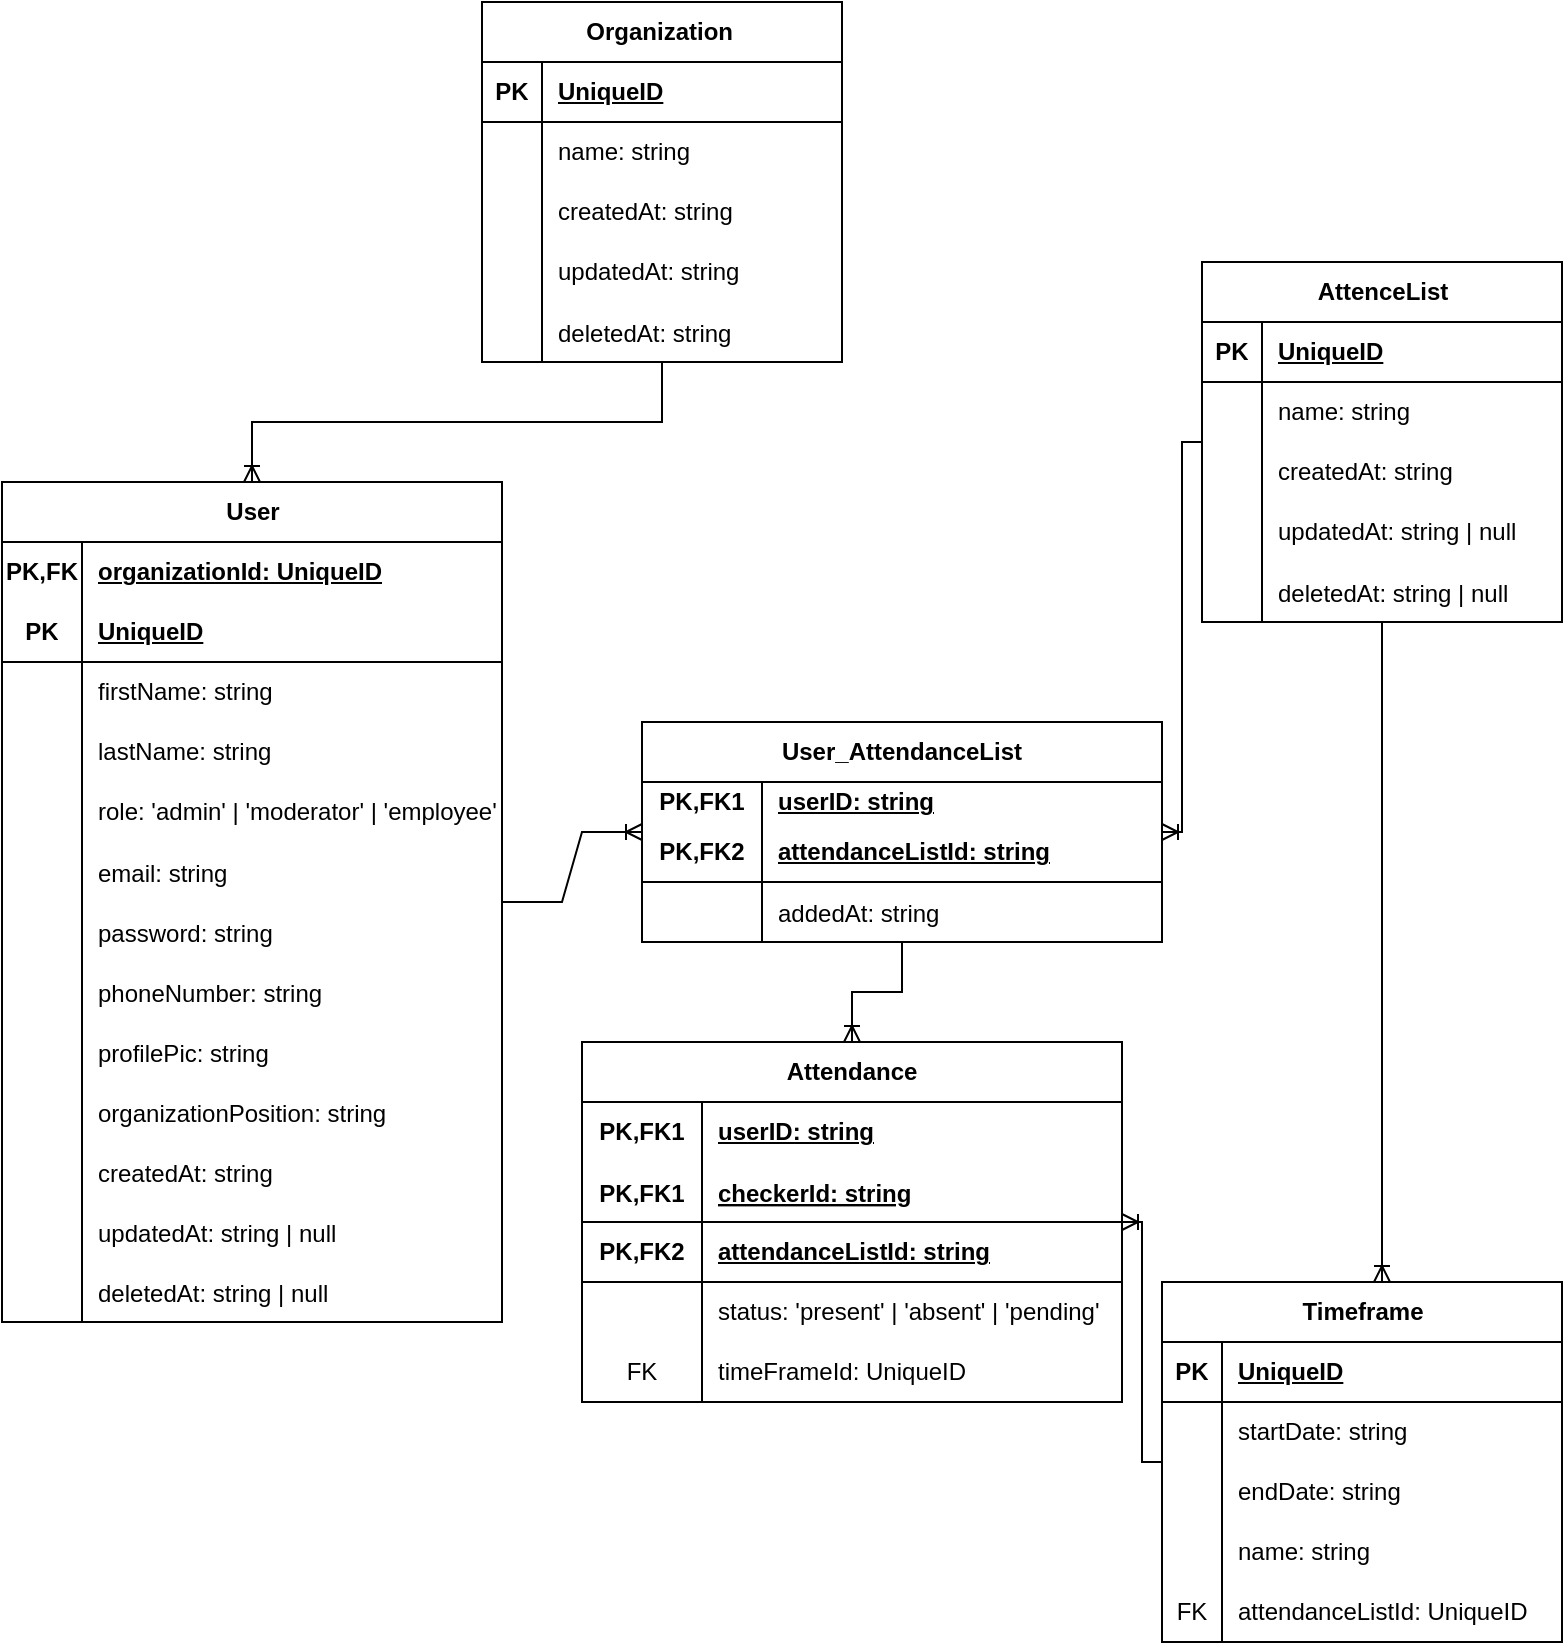 <mxfile>
    <diagram name="Page-1" id="WmIPlYzoXd5q5LW5QTh3">
        <mxGraphModel dx="1037" dy="730" grid="1" gridSize="10" guides="1" tooltips="1" connect="1" arrows="1" fold="1" page="1" pageScale="1" pageWidth="827" pageHeight="1169" math="0" shadow="0">
            <root>
                <mxCell id="0"/>
                <mxCell id="1" parent="0"/>
                <mxCell id="sSzR8-YGFRCd1WIChSrE-1" value="Organization&amp;nbsp;" style="shape=table;startSize=30;container=1;collapsible=1;childLayout=tableLayout;fixedRows=1;rowLines=0;fontStyle=1;align=center;resizeLast=1;html=1;" parent="1" vertex="1">
                    <mxGeometry x="280" y="40" width="180" height="180" as="geometry">
                        <mxRectangle x="280" y="40" width="110" height="30" as="alternateBounds"/>
                    </mxGeometry>
                </mxCell>
                <mxCell id="sSzR8-YGFRCd1WIChSrE-2" value="" style="shape=tableRow;horizontal=0;startSize=0;swimlaneHead=0;swimlaneBody=0;fillColor=none;collapsible=0;dropTarget=0;points=[[0,0.5],[1,0.5]];portConstraint=eastwest;top=0;left=0;right=0;bottom=1;" parent="sSzR8-YGFRCd1WIChSrE-1" vertex="1">
                    <mxGeometry y="30" width="180" height="30" as="geometry"/>
                </mxCell>
                <mxCell id="sSzR8-YGFRCd1WIChSrE-3" value="PK" style="shape=partialRectangle;connectable=0;fillColor=none;top=0;left=0;bottom=0;right=0;fontStyle=1;overflow=hidden;whiteSpace=wrap;html=1;" parent="sSzR8-YGFRCd1WIChSrE-2" vertex="1">
                    <mxGeometry width="30" height="30" as="geometry">
                        <mxRectangle width="30" height="30" as="alternateBounds"/>
                    </mxGeometry>
                </mxCell>
                <mxCell id="sSzR8-YGFRCd1WIChSrE-4" value="UniqueID" style="shape=partialRectangle;connectable=0;fillColor=none;top=0;left=0;bottom=0;right=0;align=left;spacingLeft=6;fontStyle=5;overflow=hidden;whiteSpace=wrap;html=1;" parent="sSzR8-YGFRCd1WIChSrE-2" vertex="1">
                    <mxGeometry x="30" width="150" height="30" as="geometry">
                        <mxRectangle width="150" height="30" as="alternateBounds"/>
                    </mxGeometry>
                </mxCell>
                <mxCell id="sSzR8-YGFRCd1WIChSrE-5" value="" style="shape=tableRow;horizontal=0;startSize=0;swimlaneHead=0;swimlaneBody=0;fillColor=none;collapsible=0;dropTarget=0;points=[[0,0.5],[1,0.5]];portConstraint=eastwest;top=0;left=0;right=0;bottom=0;" parent="sSzR8-YGFRCd1WIChSrE-1" vertex="1">
                    <mxGeometry y="60" width="180" height="30" as="geometry"/>
                </mxCell>
                <mxCell id="sSzR8-YGFRCd1WIChSrE-6" value="" style="shape=partialRectangle;connectable=0;fillColor=none;top=0;left=0;bottom=0;right=0;editable=1;overflow=hidden;whiteSpace=wrap;html=1;" parent="sSzR8-YGFRCd1WIChSrE-5" vertex="1">
                    <mxGeometry width="30" height="30" as="geometry">
                        <mxRectangle width="30" height="30" as="alternateBounds"/>
                    </mxGeometry>
                </mxCell>
                <mxCell id="sSzR8-YGFRCd1WIChSrE-7" value="name: string" style="shape=partialRectangle;connectable=0;fillColor=none;top=0;left=0;bottom=0;right=0;align=left;spacingLeft=6;overflow=hidden;whiteSpace=wrap;html=1;" parent="sSzR8-YGFRCd1WIChSrE-5" vertex="1">
                    <mxGeometry x="30" width="150" height="30" as="geometry">
                        <mxRectangle width="150" height="30" as="alternateBounds"/>
                    </mxGeometry>
                </mxCell>
                <mxCell id="sSzR8-YGFRCd1WIChSrE-8" value="" style="shape=tableRow;horizontal=0;startSize=0;swimlaneHead=0;swimlaneBody=0;fillColor=none;collapsible=0;dropTarget=0;points=[[0,0.5],[1,0.5]];portConstraint=eastwest;top=0;left=0;right=0;bottom=0;" parent="sSzR8-YGFRCd1WIChSrE-1" vertex="1">
                    <mxGeometry y="90" width="180" height="30" as="geometry"/>
                </mxCell>
                <mxCell id="sSzR8-YGFRCd1WIChSrE-9" value="" style="shape=partialRectangle;connectable=0;fillColor=none;top=0;left=0;bottom=0;right=0;editable=1;overflow=hidden;whiteSpace=wrap;html=1;" parent="sSzR8-YGFRCd1WIChSrE-8" vertex="1">
                    <mxGeometry width="30" height="30" as="geometry">
                        <mxRectangle width="30" height="30" as="alternateBounds"/>
                    </mxGeometry>
                </mxCell>
                <mxCell id="sSzR8-YGFRCd1WIChSrE-10" value="createdAt: string" style="shape=partialRectangle;connectable=0;fillColor=none;top=0;left=0;bottom=0;right=0;align=left;spacingLeft=6;overflow=hidden;whiteSpace=wrap;html=1;" parent="sSzR8-YGFRCd1WIChSrE-8" vertex="1">
                    <mxGeometry x="30" width="150" height="30" as="geometry">
                        <mxRectangle width="150" height="30" as="alternateBounds"/>
                    </mxGeometry>
                </mxCell>
                <mxCell id="sSzR8-YGFRCd1WIChSrE-11" value="" style="shape=tableRow;horizontal=0;startSize=0;swimlaneHead=0;swimlaneBody=0;fillColor=none;collapsible=0;dropTarget=0;points=[[0,0.5],[1,0.5]];portConstraint=eastwest;top=0;left=0;right=0;bottom=0;" parent="sSzR8-YGFRCd1WIChSrE-1" vertex="1">
                    <mxGeometry y="120" width="180" height="30" as="geometry"/>
                </mxCell>
                <mxCell id="sSzR8-YGFRCd1WIChSrE-12" value="" style="shape=partialRectangle;connectable=0;fillColor=none;top=0;left=0;bottom=0;right=0;editable=1;overflow=hidden;whiteSpace=wrap;html=1;" parent="sSzR8-YGFRCd1WIChSrE-11" vertex="1">
                    <mxGeometry width="30" height="30" as="geometry">
                        <mxRectangle width="30" height="30" as="alternateBounds"/>
                    </mxGeometry>
                </mxCell>
                <mxCell id="sSzR8-YGFRCd1WIChSrE-13" value="updatedAt: string" style="shape=partialRectangle;connectable=0;fillColor=none;top=0;left=0;bottom=0;right=0;align=left;spacingLeft=6;overflow=hidden;whiteSpace=wrap;html=1;" parent="sSzR8-YGFRCd1WIChSrE-11" vertex="1">
                    <mxGeometry x="30" width="150" height="30" as="geometry">
                        <mxRectangle width="150" height="30" as="alternateBounds"/>
                    </mxGeometry>
                </mxCell>
                <mxCell id="sSzR8-YGFRCd1WIChSrE-19" value="" style="shape=tableRow;horizontal=0;startSize=0;swimlaneHead=0;swimlaneBody=0;fillColor=none;collapsible=0;dropTarget=0;points=[[0,0.5],[1,0.5]];portConstraint=eastwest;top=0;left=0;right=0;bottom=0;" parent="sSzR8-YGFRCd1WIChSrE-1" vertex="1">
                    <mxGeometry y="150" width="180" height="30" as="geometry"/>
                </mxCell>
                <mxCell id="sSzR8-YGFRCd1WIChSrE-20" value="" style="shape=partialRectangle;connectable=0;fillColor=none;top=0;left=0;bottom=0;right=0;editable=1;overflow=hidden;" parent="sSzR8-YGFRCd1WIChSrE-19" vertex="1">
                    <mxGeometry width="30" height="30" as="geometry">
                        <mxRectangle width="30" height="30" as="alternateBounds"/>
                    </mxGeometry>
                </mxCell>
                <mxCell id="sSzR8-YGFRCd1WIChSrE-21" value="deletedAt: string" style="shape=partialRectangle;connectable=0;fillColor=none;top=0;left=0;bottom=0;right=0;align=left;spacingLeft=6;overflow=hidden;" parent="sSzR8-YGFRCd1WIChSrE-19" vertex="1">
                    <mxGeometry x="30" width="150" height="30" as="geometry">
                        <mxRectangle width="150" height="30" as="alternateBounds"/>
                    </mxGeometry>
                </mxCell>
                <mxCell id="sSzR8-YGFRCd1WIChSrE-22" value="User" style="shape=table;startSize=30;container=1;collapsible=1;childLayout=tableLayout;fixedRows=1;rowLines=0;fontStyle=1;align=center;resizeLast=1;html=1;" parent="1" vertex="1">
                    <mxGeometry x="40" y="280" width="250" height="420" as="geometry">
                        <mxRectangle x="40" y="280" width="70" height="30" as="alternateBounds"/>
                    </mxGeometry>
                </mxCell>
                <mxCell id="sSzR8-YGFRCd1WIChSrE-156" value="" style="shape=tableRow;horizontal=0;startSize=0;swimlaneHead=0;swimlaneBody=0;fillColor=none;collapsible=0;dropTarget=0;points=[[0,0.5],[1,0.5]];portConstraint=eastwest;top=0;left=0;right=0;bottom=0;" parent="sSzR8-YGFRCd1WIChSrE-22" vertex="1">
                    <mxGeometry y="30" width="250" height="30" as="geometry"/>
                </mxCell>
                <mxCell id="sSzR8-YGFRCd1WIChSrE-157" value="&lt;b&gt;PK,FK&lt;/b&gt;" style="shape=partialRectangle;connectable=0;fillColor=none;top=0;left=0;bottom=0;right=0;fontStyle=0;overflow=hidden;whiteSpace=wrap;html=1;" parent="sSzR8-YGFRCd1WIChSrE-156" vertex="1">
                    <mxGeometry width="40" height="30" as="geometry">
                        <mxRectangle width="40" height="30" as="alternateBounds"/>
                    </mxGeometry>
                </mxCell>
                <mxCell id="sSzR8-YGFRCd1WIChSrE-158" value="&lt;b&gt;&lt;u&gt;organizationId: UniqueID&lt;/u&gt;&lt;/b&gt;" style="shape=partialRectangle;connectable=0;fillColor=none;top=0;left=0;bottom=0;right=0;align=left;spacingLeft=6;fontStyle=0;overflow=hidden;whiteSpace=wrap;html=1;" parent="sSzR8-YGFRCd1WIChSrE-156" vertex="1">
                    <mxGeometry x="40" width="210" height="30" as="geometry">
                        <mxRectangle width="210" height="30" as="alternateBounds"/>
                    </mxGeometry>
                </mxCell>
                <mxCell id="sSzR8-YGFRCd1WIChSrE-23" value="" style="shape=tableRow;horizontal=0;startSize=0;swimlaneHead=0;swimlaneBody=0;fillColor=none;collapsible=0;dropTarget=0;points=[[0,0.5],[1,0.5]];portConstraint=eastwest;top=0;left=0;right=0;bottom=1;" parent="sSzR8-YGFRCd1WIChSrE-22" vertex="1">
                    <mxGeometry y="60" width="250" height="30" as="geometry"/>
                </mxCell>
                <mxCell id="sSzR8-YGFRCd1WIChSrE-24" value="PK" style="shape=partialRectangle;connectable=0;fillColor=none;top=0;left=0;bottom=0;right=0;fontStyle=1;overflow=hidden;whiteSpace=wrap;html=1;" parent="sSzR8-YGFRCd1WIChSrE-23" vertex="1">
                    <mxGeometry width="40" height="30" as="geometry">
                        <mxRectangle width="40" height="30" as="alternateBounds"/>
                    </mxGeometry>
                </mxCell>
                <mxCell id="sSzR8-YGFRCd1WIChSrE-25" value="UniqueID" style="shape=partialRectangle;connectable=0;fillColor=none;top=0;left=0;bottom=0;right=0;align=left;spacingLeft=6;fontStyle=5;overflow=hidden;whiteSpace=wrap;html=1;" parent="sSzR8-YGFRCd1WIChSrE-23" vertex="1">
                    <mxGeometry x="40" width="210" height="30" as="geometry">
                        <mxRectangle width="210" height="30" as="alternateBounds"/>
                    </mxGeometry>
                </mxCell>
                <mxCell id="sSzR8-YGFRCd1WIChSrE-26" value="" style="shape=tableRow;horizontal=0;startSize=0;swimlaneHead=0;swimlaneBody=0;fillColor=none;collapsible=0;dropTarget=0;points=[[0,0.5],[1,0.5]];portConstraint=eastwest;top=0;left=0;right=0;bottom=0;" parent="sSzR8-YGFRCd1WIChSrE-22" vertex="1">
                    <mxGeometry y="90" width="250" height="30" as="geometry"/>
                </mxCell>
                <mxCell id="sSzR8-YGFRCd1WIChSrE-27" value="" style="shape=partialRectangle;connectable=0;fillColor=none;top=0;left=0;bottom=0;right=0;editable=1;overflow=hidden;whiteSpace=wrap;html=1;" parent="sSzR8-YGFRCd1WIChSrE-26" vertex="1">
                    <mxGeometry width="40" height="30" as="geometry">
                        <mxRectangle width="40" height="30" as="alternateBounds"/>
                    </mxGeometry>
                </mxCell>
                <mxCell id="sSzR8-YGFRCd1WIChSrE-28" value="firstName: string" style="shape=partialRectangle;connectable=0;fillColor=none;top=0;left=0;bottom=0;right=0;align=left;spacingLeft=6;overflow=hidden;whiteSpace=wrap;html=1;" parent="sSzR8-YGFRCd1WIChSrE-26" vertex="1">
                    <mxGeometry x="40" width="210" height="30" as="geometry">
                        <mxRectangle width="210" height="30" as="alternateBounds"/>
                    </mxGeometry>
                </mxCell>
                <mxCell id="sSzR8-YGFRCd1WIChSrE-29" value="" style="shape=tableRow;horizontal=0;startSize=0;swimlaneHead=0;swimlaneBody=0;fillColor=none;collapsible=0;dropTarget=0;points=[[0,0.5],[1,0.5]];portConstraint=eastwest;top=0;left=0;right=0;bottom=0;" parent="sSzR8-YGFRCd1WIChSrE-22" vertex="1">
                    <mxGeometry y="120" width="250" height="30" as="geometry"/>
                </mxCell>
                <mxCell id="sSzR8-YGFRCd1WIChSrE-30" value="" style="shape=partialRectangle;connectable=0;fillColor=none;top=0;left=0;bottom=0;right=0;editable=1;overflow=hidden;whiteSpace=wrap;html=1;" parent="sSzR8-YGFRCd1WIChSrE-29" vertex="1">
                    <mxGeometry width="40" height="30" as="geometry">
                        <mxRectangle width="40" height="30" as="alternateBounds"/>
                    </mxGeometry>
                </mxCell>
                <mxCell id="sSzR8-YGFRCd1WIChSrE-31" value="&lt;span style=&quot;text-wrap: nowrap;&quot;&gt;lastName: string&lt;/span&gt;" style="shape=partialRectangle;connectable=0;fillColor=none;top=0;left=0;bottom=0;right=0;align=left;spacingLeft=6;overflow=hidden;whiteSpace=wrap;html=1;" parent="sSzR8-YGFRCd1WIChSrE-29" vertex="1">
                    <mxGeometry x="40" width="210" height="30" as="geometry">
                        <mxRectangle width="210" height="30" as="alternateBounds"/>
                    </mxGeometry>
                </mxCell>
                <mxCell id="sSzR8-YGFRCd1WIChSrE-32" value="" style="shape=tableRow;horizontal=0;startSize=0;swimlaneHead=0;swimlaneBody=0;fillColor=none;collapsible=0;dropTarget=0;points=[[0,0.5],[1,0.5]];portConstraint=eastwest;top=0;left=0;right=0;bottom=0;" parent="sSzR8-YGFRCd1WIChSrE-22" vertex="1">
                    <mxGeometry y="150" width="250" height="30" as="geometry"/>
                </mxCell>
                <mxCell id="sSzR8-YGFRCd1WIChSrE-33" value="" style="shape=partialRectangle;connectable=0;fillColor=none;top=0;left=0;bottom=0;right=0;editable=1;overflow=hidden;whiteSpace=wrap;html=1;" parent="sSzR8-YGFRCd1WIChSrE-32" vertex="1">
                    <mxGeometry width="40" height="30" as="geometry">
                        <mxRectangle width="40" height="30" as="alternateBounds"/>
                    </mxGeometry>
                </mxCell>
                <mxCell id="sSzR8-YGFRCd1WIChSrE-34" value="&lt;span style=&quot;text-wrap: nowrap;&quot;&gt;role: 'admin' | 'moderator' | 'employee'&lt;/span&gt;" style="shape=partialRectangle;connectable=0;fillColor=none;top=0;left=0;bottom=0;right=0;align=left;spacingLeft=6;overflow=hidden;whiteSpace=wrap;html=1;" parent="sSzR8-YGFRCd1WIChSrE-32" vertex="1">
                    <mxGeometry x="40" width="210" height="30" as="geometry">
                        <mxRectangle width="210" height="30" as="alternateBounds"/>
                    </mxGeometry>
                </mxCell>
                <mxCell id="sSzR8-YGFRCd1WIChSrE-40" value="" style="shape=tableRow;horizontal=0;startSize=0;swimlaneHead=0;swimlaneBody=0;fillColor=none;collapsible=0;dropTarget=0;points=[[0,0.5],[1,0.5]];portConstraint=eastwest;top=0;left=0;right=0;bottom=0;" parent="sSzR8-YGFRCd1WIChSrE-22" vertex="1">
                    <mxGeometry y="180" width="250" height="30" as="geometry"/>
                </mxCell>
                <mxCell id="sSzR8-YGFRCd1WIChSrE-41" value="" style="shape=partialRectangle;connectable=0;fillColor=none;top=0;left=0;bottom=0;right=0;editable=1;overflow=hidden;" parent="sSzR8-YGFRCd1WIChSrE-40" vertex="1">
                    <mxGeometry width="40" height="30" as="geometry">
                        <mxRectangle width="40" height="30" as="alternateBounds"/>
                    </mxGeometry>
                </mxCell>
                <mxCell id="sSzR8-YGFRCd1WIChSrE-42" value="email: string" style="shape=partialRectangle;connectable=0;fillColor=none;top=0;left=0;bottom=0;right=0;align=left;spacingLeft=6;overflow=hidden;" parent="sSzR8-YGFRCd1WIChSrE-40" vertex="1">
                    <mxGeometry x="40" width="210" height="30" as="geometry">
                        <mxRectangle width="210" height="30" as="alternateBounds"/>
                    </mxGeometry>
                </mxCell>
                <mxCell id="sSzR8-YGFRCd1WIChSrE-43" value="" style="shape=tableRow;horizontal=0;startSize=0;swimlaneHead=0;swimlaneBody=0;fillColor=none;collapsible=0;dropTarget=0;points=[[0,0.5],[1,0.5]];portConstraint=eastwest;top=0;left=0;right=0;bottom=0;" parent="sSzR8-YGFRCd1WIChSrE-22" vertex="1">
                    <mxGeometry y="210" width="250" height="30" as="geometry"/>
                </mxCell>
                <mxCell id="sSzR8-YGFRCd1WIChSrE-44" value="" style="shape=partialRectangle;connectable=0;fillColor=none;top=0;left=0;bottom=0;right=0;editable=1;overflow=hidden;" parent="sSzR8-YGFRCd1WIChSrE-43" vertex="1">
                    <mxGeometry width="40" height="30" as="geometry">
                        <mxRectangle width="40" height="30" as="alternateBounds"/>
                    </mxGeometry>
                </mxCell>
                <mxCell id="sSzR8-YGFRCd1WIChSrE-45" value="password: string" style="shape=partialRectangle;connectable=0;fillColor=none;top=0;left=0;bottom=0;right=0;align=left;spacingLeft=6;overflow=hidden;" parent="sSzR8-YGFRCd1WIChSrE-43" vertex="1">
                    <mxGeometry x="40" width="210" height="30" as="geometry">
                        <mxRectangle width="210" height="30" as="alternateBounds"/>
                    </mxGeometry>
                </mxCell>
                <mxCell id="sSzR8-YGFRCd1WIChSrE-46" value="" style="shape=tableRow;horizontal=0;startSize=0;swimlaneHead=0;swimlaneBody=0;fillColor=none;collapsible=0;dropTarget=0;points=[[0,0.5],[1,0.5]];portConstraint=eastwest;top=0;left=0;right=0;bottom=0;" parent="sSzR8-YGFRCd1WIChSrE-22" vertex="1">
                    <mxGeometry y="240" width="250" height="30" as="geometry"/>
                </mxCell>
                <mxCell id="sSzR8-YGFRCd1WIChSrE-47" value="" style="shape=partialRectangle;connectable=0;fillColor=none;top=0;left=0;bottom=0;right=0;editable=1;overflow=hidden;" parent="sSzR8-YGFRCd1WIChSrE-46" vertex="1">
                    <mxGeometry width="40" height="30" as="geometry">
                        <mxRectangle width="40" height="30" as="alternateBounds"/>
                    </mxGeometry>
                </mxCell>
                <mxCell id="sSzR8-YGFRCd1WIChSrE-48" value="phoneNumber: string" style="shape=partialRectangle;connectable=0;fillColor=none;top=0;left=0;bottom=0;right=0;align=left;spacingLeft=6;overflow=hidden;" parent="sSzR8-YGFRCd1WIChSrE-46" vertex="1">
                    <mxGeometry x="40" width="210" height="30" as="geometry">
                        <mxRectangle width="210" height="30" as="alternateBounds"/>
                    </mxGeometry>
                </mxCell>
                <mxCell id="sSzR8-YGFRCd1WIChSrE-49" value="" style="shape=tableRow;horizontal=0;startSize=0;swimlaneHead=0;swimlaneBody=0;fillColor=none;collapsible=0;dropTarget=0;points=[[0,0.5],[1,0.5]];portConstraint=eastwest;top=0;left=0;right=0;bottom=0;" parent="sSzR8-YGFRCd1WIChSrE-22" vertex="1">
                    <mxGeometry y="270" width="250" height="30" as="geometry"/>
                </mxCell>
                <mxCell id="sSzR8-YGFRCd1WIChSrE-50" value="" style="shape=partialRectangle;connectable=0;fillColor=none;top=0;left=0;bottom=0;right=0;editable=1;overflow=hidden;" parent="sSzR8-YGFRCd1WIChSrE-49" vertex="1">
                    <mxGeometry width="40" height="30" as="geometry">
                        <mxRectangle width="40" height="30" as="alternateBounds"/>
                    </mxGeometry>
                </mxCell>
                <mxCell id="sSzR8-YGFRCd1WIChSrE-51" value="profilePic: string" style="shape=partialRectangle;connectable=0;fillColor=none;top=0;left=0;bottom=0;right=0;align=left;spacingLeft=6;overflow=hidden;" parent="sSzR8-YGFRCd1WIChSrE-49" vertex="1">
                    <mxGeometry x="40" width="210" height="30" as="geometry">
                        <mxRectangle width="210" height="30" as="alternateBounds"/>
                    </mxGeometry>
                </mxCell>
                <mxCell id="sSzR8-YGFRCd1WIChSrE-52" value="" style="shape=tableRow;horizontal=0;startSize=0;swimlaneHead=0;swimlaneBody=0;fillColor=none;collapsible=0;dropTarget=0;points=[[0,0.5],[1,0.5]];portConstraint=eastwest;top=0;left=0;right=0;bottom=0;" parent="sSzR8-YGFRCd1WIChSrE-22" vertex="1">
                    <mxGeometry y="300" width="250" height="30" as="geometry"/>
                </mxCell>
                <mxCell id="sSzR8-YGFRCd1WIChSrE-53" value="" style="shape=partialRectangle;connectable=0;fillColor=none;top=0;left=0;bottom=0;right=0;editable=1;overflow=hidden;" parent="sSzR8-YGFRCd1WIChSrE-52" vertex="1">
                    <mxGeometry width="40" height="30" as="geometry">
                        <mxRectangle width="40" height="30" as="alternateBounds"/>
                    </mxGeometry>
                </mxCell>
                <mxCell id="sSzR8-YGFRCd1WIChSrE-54" value="organizationPosition: string" style="shape=partialRectangle;connectable=0;fillColor=none;top=0;left=0;bottom=0;right=0;align=left;spacingLeft=6;overflow=hidden;" parent="sSzR8-YGFRCd1WIChSrE-52" vertex="1">
                    <mxGeometry x="40" width="210" height="30" as="geometry">
                        <mxRectangle width="210" height="30" as="alternateBounds"/>
                    </mxGeometry>
                </mxCell>
                <mxCell id="sSzR8-YGFRCd1WIChSrE-55" value="" style="shape=tableRow;horizontal=0;startSize=0;swimlaneHead=0;swimlaneBody=0;fillColor=none;collapsible=0;dropTarget=0;points=[[0,0.5],[1,0.5]];portConstraint=eastwest;top=0;left=0;right=0;bottom=0;" parent="sSzR8-YGFRCd1WIChSrE-22" vertex="1">
                    <mxGeometry y="330" width="250" height="30" as="geometry"/>
                </mxCell>
                <mxCell id="sSzR8-YGFRCd1WIChSrE-56" value="" style="shape=partialRectangle;connectable=0;fillColor=none;top=0;left=0;bottom=0;right=0;editable=1;overflow=hidden;" parent="sSzR8-YGFRCd1WIChSrE-55" vertex="1">
                    <mxGeometry width="40" height="30" as="geometry">
                        <mxRectangle width="40" height="30" as="alternateBounds"/>
                    </mxGeometry>
                </mxCell>
                <mxCell id="sSzR8-YGFRCd1WIChSrE-57" value="createdAt: string" style="shape=partialRectangle;connectable=0;fillColor=none;top=0;left=0;bottom=0;right=0;align=left;spacingLeft=6;overflow=hidden;" parent="sSzR8-YGFRCd1WIChSrE-55" vertex="1">
                    <mxGeometry x="40" width="210" height="30" as="geometry">
                        <mxRectangle width="210" height="30" as="alternateBounds"/>
                    </mxGeometry>
                </mxCell>
                <mxCell id="sSzR8-YGFRCd1WIChSrE-58" value="" style="shape=tableRow;horizontal=0;startSize=0;swimlaneHead=0;swimlaneBody=0;fillColor=none;collapsible=0;dropTarget=0;points=[[0,0.5],[1,0.5]];portConstraint=eastwest;top=0;left=0;right=0;bottom=0;" parent="sSzR8-YGFRCd1WIChSrE-22" vertex="1">
                    <mxGeometry y="360" width="250" height="30" as="geometry"/>
                </mxCell>
                <mxCell id="sSzR8-YGFRCd1WIChSrE-59" value="" style="shape=partialRectangle;connectable=0;fillColor=none;top=0;left=0;bottom=0;right=0;editable=1;overflow=hidden;" parent="sSzR8-YGFRCd1WIChSrE-58" vertex="1">
                    <mxGeometry width="40" height="30" as="geometry">
                        <mxRectangle width="40" height="30" as="alternateBounds"/>
                    </mxGeometry>
                </mxCell>
                <mxCell id="sSzR8-YGFRCd1WIChSrE-60" value="updatedAt: string | null" style="shape=partialRectangle;connectable=0;fillColor=none;top=0;left=0;bottom=0;right=0;align=left;spacingLeft=6;overflow=hidden;" parent="sSzR8-YGFRCd1WIChSrE-58" vertex="1">
                    <mxGeometry x="40" width="210" height="30" as="geometry">
                        <mxRectangle width="210" height="30" as="alternateBounds"/>
                    </mxGeometry>
                </mxCell>
                <mxCell id="sSzR8-YGFRCd1WIChSrE-62" value="" style="shape=tableRow;horizontal=0;startSize=0;swimlaneHead=0;swimlaneBody=0;fillColor=none;collapsible=0;dropTarget=0;points=[[0,0.5],[1,0.5]];portConstraint=eastwest;top=0;left=0;right=0;bottom=0;" parent="sSzR8-YGFRCd1WIChSrE-22" vertex="1">
                    <mxGeometry y="390" width="250" height="30" as="geometry"/>
                </mxCell>
                <mxCell id="sSzR8-YGFRCd1WIChSrE-63" value="" style="shape=partialRectangle;connectable=0;fillColor=none;top=0;left=0;bottom=0;right=0;editable=1;overflow=hidden;" parent="sSzR8-YGFRCd1WIChSrE-62" vertex="1">
                    <mxGeometry width="40" height="30" as="geometry">
                        <mxRectangle width="40" height="30" as="alternateBounds"/>
                    </mxGeometry>
                </mxCell>
                <mxCell id="sSzR8-YGFRCd1WIChSrE-64" value="deletedAt: string | null" style="shape=partialRectangle;connectable=0;fillColor=none;top=0;left=0;bottom=0;right=0;align=left;spacingLeft=6;overflow=hidden;" parent="sSzR8-YGFRCd1WIChSrE-62" vertex="1">
                    <mxGeometry x="40" width="210" height="30" as="geometry">
                        <mxRectangle width="210" height="30" as="alternateBounds"/>
                    </mxGeometry>
                </mxCell>
                <mxCell id="sSzR8-YGFRCd1WIChSrE-65" value="AttenceList" style="shape=table;startSize=30;container=1;collapsible=1;childLayout=tableLayout;fixedRows=1;rowLines=0;fontStyle=1;align=center;resizeLast=1;html=1;" parent="1" vertex="1">
                    <mxGeometry x="640" y="170" width="180" height="180" as="geometry"/>
                </mxCell>
                <mxCell id="sSzR8-YGFRCd1WIChSrE-66" value="" style="shape=tableRow;horizontal=0;startSize=0;swimlaneHead=0;swimlaneBody=0;fillColor=none;collapsible=0;dropTarget=0;points=[[0,0.5],[1,0.5]];portConstraint=eastwest;top=0;left=0;right=0;bottom=1;" parent="sSzR8-YGFRCd1WIChSrE-65" vertex="1">
                    <mxGeometry y="30" width="180" height="30" as="geometry"/>
                </mxCell>
                <mxCell id="sSzR8-YGFRCd1WIChSrE-67" value="PK" style="shape=partialRectangle;connectable=0;fillColor=none;top=0;left=0;bottom=0;right=0;fontStyle=1;overflow=hidden;whiteSpace=wrap;html=1;" parent="sSzR8-YGFRCd1WIChSrE-66" vertex="1">
                    <mxGeometry width="30" height="30" as="geometry">
                        <mxRectangle width="30" height="30" as="alternateBounds"/>
                    </mxGeometry>
                </mxCell>
                <mxCell id="sSzR8-YGFRCd1WIChSrE-68" value="UniqueID" style="shape=partialRectangle;connectable=0;fillColor=none;top=0;left=0;bottom=0;right=0;align=left;spacingLeft=6;fontStyle=5;overflow=hidden;whiteSpace=wrap;html=1;" parent="sSzR8-YGFRCd1WIChSrE-66" vertex="1">
                    <mxGeometry x="30" width="150" height="30" as="geometry">
                        <mxRectangle width="150" height="30" as="alternateBounds"/>
                    </mxGeometry>
                </mxCell>
                <mxCell id="sSzR8-YGFRCd1WIChSrE-69" value="" style="shape=tableRow;horizontal=0;startSize=0;swimlaneHead=0;swimlaneBody=0;fillColor=none;collapsible=0;dropTarget=0;points=[[0,0.5],[1,0.5]];portConstraint=eastwest;top=0;left=0;right=0;bottom=0;" parent="sSzR8-YGFRCd1WIChSrE-65" vertex="1">
                    <mxGeometry y="60" width="180" height="30" as="geometry"/>
                </mxCell>
                <mxCell id="sSzR8-YGFRCd1WIChSrE-70" value="" style="shape=partialRectangle;connectable=0;fillColor=none;top=0;left=0;bottom=0;right=0;editable=1;overflow=hidden;whiteSpace=wrap;html=1;" parent="sSzR8-YGFRCd1WIChSrE-69" vertex="1">
                    <mxGeometry width="30" height="30" as="geometry">
                        <mxRectangle width="30" height="30" as="alternateBounds"/>
                    </mxGeometry>
                </mxCell>
                <mxCell id="sSzR8-YGFRCd1WIChSrE-71" value="name: string" style="shape=partialRectangle;connectable=0;fillColor=none;top=0;left=0;bottom=0;right=0;align=left;spacingLeft=6;overflow=hidden;whiteSpace=wrap;html=1;" parent="sSzR8-YGFRCd1WIChSrE-69" vertex="1">
                    <mxGeometry x="30" width="150" height="30" as="geometry">
                        <mxRectangle width="150" height="30" as="alternateBounds"/>
                    </mxGeometry>
                </mxCell>
                <mxCell id="sSzR8-YGFRCd1WIChSrE-72" value="" style="shape=tableRow;horizontal=0;startSize=0;swimlaneHead=0;swimlaneBody=0;fillColor=none;collapsible=0;dropTarget=0;points=[[0,0.5],[1,0.5]];portConstraint=eastwest;top=0;left=0;right=0;bottom=0;" parent="sSzR8-YGFRCd1WIChSrE-65" vertex="1">
                    <mxGeometry y="90" width="180" height="30" as="geometry"/>
                </mxCell>
                <mxCell id="sSzR8-YGFRCd1WIChSrE-73" value="" style="shape=partialRectangle;connectable=0;fillColor=none;top=0;left=0;bottom=0;right=0;editable=1;overflow=hidden;whiteSpace=wrap;html=1;" parent="sSzR8-YGFRCd1WIChSrE-72" vertex="1">
                    <mxGeometry width="30" height="30" as="geometry">
                        <mxRectangle width="30" height="30" as="alternateBounds"/>
                    </mxGeometry>
                </mxCell>
                <mxCell id="sSzR8-YGFRCd1WIChSrE-74" value="&lt;span style=&quot;text-wrap: nowrap;&quot;&gt;createdAt: string&lt;/span&gt;" style="shape=partialRectangle;connectable=0;fillColor=none;top=0;left=0;bottom=0;right=0;align=left;spacingLeft=6;overflow=hidden;whiteSpace=wrap;html=1;" parent="sSzR8-YGFRCd1WIChSrE-72" vertex="1">
                    <mxGeometry x="30" width="150" height="30" as="geometry">
                        <mxRectangle width="150" height="30" as="alternateBounds"/>
                    </mxGeometry>
                </mxCell>
                <mxCell id="sSzR8-YGFRCd1WIChSrE-75" value="" style="shape=tableRow;horizontal=0;startSize=0;swimlaneHead=0;swimlaneBody=0;fillColor=none;collapsible=0;dropTarget=0;points=[[0,0.5],[1,0.5]];portConstraint=eastwest;top=0;left=0;right=0;bottom=0;" parent="sSzR8-YGFRCd1WIChSrE-65" vertex="1">
                    <mxGeometry y="120" width="180" height="30" as="geometry"/>
                </mxCell>
                <mxCell id="sSzR8-YGFRCd1WIChSrE-76" value="" style="shape=partialRectangle;connectable=0;fillColor=none;top=0;left=0;bottom=0;right=0;editable=1;overflow=hidden;whiteSpace=wrap;html=1;" parent="sSzR8-YGFRCd1WIChSrE-75" vertex="1">
                    <mxGeometry width="30" height="30" as="geometry">
                        <mxRectangle width="30" height="30" as="alternateBounds"/>
                    </mxGeometry>
                </mxCell>
                <mxCell id="sSzR8-YGFRCd1WIChSrE-77" value="&lt;span style=&quot;text-wrap: nowrap;&quot;&gt;updatedAt: string | null&lt;/span&gt;" style="shape=partialRectangle;connectable=0;fillColor=none;top=0;left=0;bottom=0;right=0;align=left;spacingLeft=6;overflow=hidden;whiteSpace=wrap;html=1;" parent="sSzR8-YGFRCd1WIChSrE-75" vertex="1">
                    <mxGeometry x="30" width="150" height="30" as="geometry">
                        <mxRectangle width="150" height="30" as="alternateBounds"/>
                    </mxGeometry>
                </mxCell>
                <mxCell id="sSzR8-YGFRCd1WIChSrE-82" value="" style="shape=tableRow;horizontal=0;startSize=0;swimlaneHead=0;swimlaneBody=0;fillColor=none;collapsible=0;dropTarget=0;points=[[0,0.5],[1,0.5]];portConstraint=eastwest;top=0;left=0;right=0;bottom=0;" parent="sSzR8-YGFRCd1WIChSrE-65" vertex="1">
                    <mxGeometry y="150" width="180" height="30" as="geometry"/>
                </mxCell>
                <mxCell id="sSzR8-YGFRCd1WIChSrE-83" value="" style="shape=partialRectangle;connectable=0;fillColor=none;top=0;left=0;bottom=0;right=0;editable=1;overflow=hidden;" parent="sSzR8-YGFRCd1WIChSrE-82" vertex="1">
                    <mxGeometry width="30" height="30" as="geometry">
                        <mxRectangle width="30" height="30" as="alternateBounds"/>
                    </mxGeometry>
                </mxCell>
                <mxCell id="sSzR8-YGFRCd1WIChSrE-84" value="deletedAt: string | null" style="shape=partialRectangle;connectable=0;fillColor=none;top=0;left=0;bottom=0;right=0;align=left;spacingLeft=6;overflow=hidden;" parent="sSzR8-YGFRCd1WIChSrE-82" vertex="1">
                    <mxGeometry x="30" width="150" height="30" as="geometry">
                        <mxRectangle width="150" height="30" as="alternateBounds"/>
                    </mxGeometry>
                </mxCell>
                <mxCell id="sSzR8-YGFRCd1WIChSrE-98" value="User_AttendanceList" style="shape=table;startSize=30;container=1;collapsible=1;childLayout=tableLayout;fixedRows=1;rowLines=0;fontStyle=1;align=center;resizeLast=1;html=1;whiteSpace=wrap;" parent="1" vertex="1">
                    <mxGeometry x="360" y="400" width="260" height="110" as="geometry"/>
                </mxCell>
                <mxCell id="sSzR8-YGFRCd1WIChSrE-99" value="" style="shape=tableRow;horizontal=0;startSize=0;swimlaneHead=0;swimlaneBody=0;fillColor=none;collapsible=0;dropTarget=0;points=[[0,0.5],[1,0.5]];portConstraint=eastwest;top=0;left=0;right=0;bottom=0;html=1;" parent="sSzR8-YGFRCd1WIChSrE-98" vertex="1">
                    <mxGeometry y="30" width="260" height="20" as="geometry"/>
                </mxCell>
                <mxCell id="sSzR8-YGFRCd1WIChSrE-100" value="PK,FK1" style="shape=partialRectangle;connectable=0;fillColor=none;top=0;left=0;bottom=0;right=0;fontStyle=1;overflow=hidden;html=1;whiteSpace=wrap;" parent="sSzR8-YGFRCd1WIChSrE-99" vertex="1">
                    <mxGeometry width="60" height="20" as="geometry">
                        <mxRectangle width="60" height="20" as="alternateBounds"/>
                    </mxGeometry>
                </mxCell>
                <mxCell id="sSzR8-YGFRCd1WIChSrE-101" value="userID: string" style="shape=partialRectangle;connectable=0;fillColor=none;top=0;left=0;bottom=0;right=0;align=left;spacingLeft=6;fontStyle=5;overflow=hidden;html=1;whiteSpace=wrap;" parent="sSzR8-YGFRCd1WIChSrE-99" vertex="1">
                    <mxGeometry x="60" width="200" height="20" as="geometry">
                        <mxRectangle width="200" height="20" as="alternateBounds"/>
                    </mxGeometry>
                </mxCell>
                <mxCell id="sSzR8-YGFRCd1WIChSrE-102" value="" style="shape=tableRow;horizontal=0;startSize=0;swimlaneHead=0;swimlaneBody=0;fillColor=none;collapsible=0;dropTarget=0;points=[[0,0.5],[1,0.5]];portConstraint=eastwest;top=0;left=0;right=0;bottom=1;html=1;" parent="sSzR8-YGFRCd1WIChSrE-98" vertex="1">
                    <mxGeometry y="50" width="260" height="30" as="geometry"/>
                </mxCell>
                <mxCell id="sSzR8-YGFRCd1WIChSrE-103" value="PK,FK2" style="shape=partialRectangle;connectable=0;fillColor=none;top=0;left=0;bottom=0;right=0;fontStyle=1;overflow=hidden;html=1;whiteSpace=wrap;" parent="sSzR8-YGFRCd1WIChSrE-102" vertex="1">
                    <mxGeometry width="60" height="30" as="geometry">
                        <mxRectangle width="60" height="30" as="alternateBounds"/>
                    </mxGeometry>
                </mxCell>
                <mxCell id="sSzR8-YGFRCd1WIChSrE-104" value="attendanceListId: string" style="shape=partialRectangle;connectable=0;fillColor=none;top=0;left=0;bottom=0;right=0;align=left;spacingLeft=6;fontStyle=5;overflow=hidden;html=1;whiteSpace=wrap;" parent="sSzR8-YGFRCd1WIChSrE-102" vertex="1">
                    <mxGeometry x="60" width="200" height="30" as="geometry">
                        <mxRectangle width="200" height="30" as="alternateBounds"/>
                    </mxGeometry>
                </mxCell>
                <mxCell id="8" value="" style="shape=tableRow;horizontal=0;startSize=0;swimlaneHead=0;swimlaneBody=0;fillColor=none;collapsible=0;dropTarget=0;points=[[0,0.5],[1,0.5]];portConstraint=eastwest;top=0;left=0;right=0;bottom=0;" vertex="1" parent="sSzR8-YGFRCd1WIChSrE-98">
                    <mxGeometry y="80" width="260" height="30" as="geometry"/>
                </mxCell>
                <mxCell id="9" value="" style="shape=partialRectangle;connectable=0;fillColor=none;top=0;left=0;bottom=0;right=0;editable=1;overflow=hidden;" vertex="1" parent="8">
                    <mxGeometry width="60" height="30" as="geometry">
                        <mxRectangle width="60" height="30" as="alternateBounds"/>
                    </mxGeometry>
                </mxCell>
                <mxCell id="10" value="addedAt: string" style="shape=partialRectangle;connectable=0;fillColor=none;top=0;left=0;bottom=0;right=0;align=left;spacingLeft=6;overflow=hidden;" vertex="1" parent="8">
                    <mxGeometry x="60" width="200" height="30" as="geometry">
                        <mxRectangle width="200" height="30" as="alternateBounds"/>
                    </mxGeometry>
                </mxCell>
                <mxCell id="sSzR8-YGFRCd1WIChSrE-111" value="Timeframe" style="shape=table;startSize=30;container=1;collapsible=1;childLayout=tableLayout;fixedRows=1;rowLines=0;fontStyle=1;align=center;resizeLast=1;html=1;" parent="1" vertex="1">
                    <mxGeometry x="620" y="680" width="200" height="180" as="geometry"/>
                </mxCell>
                <mxCell id="sSzR8-YGFRCd1WIChSrE-112" value="" style="shape=tableRow;horizontal=0;startSize=0;swimlaneHead=0;swimlaneBody=0;fillColor=none;collapsible=0;dropTarget=0;points=[[0,0.5],[1,0.5]];portConstraint=eastwest;top=0;left=0;right=0;bottom=1;" parent="sSzR8-YGFRCd1WIChSrE-111" vertex="1">
                    <mxGeometry y="30" width="200" height="30" as="geometry"/>
                </mxCell>
                <mxCell id="sSzR8-YGFRCd1WIChSrE-113" value="PK" style="shape=partialRectangle;connectable=0;fillColor=none;top=0;left=0;bottom=0;right=0;fontStyle=1;overflow=hidden;whiteSpace=wrap;html=1;" parent="sSzR8-YGFRCd1WIChSrE-112" vertex="1">
                    <mxGeometry width="30" height="30" as="geometry">
                        <mxRectangle width="30" height="30" as="alternateBounds"/>
                    </mxGeometry>
                </mxCell>
                <mxCell id="sSzR8-YGFRCd1WIChSrE-114" value="UniqueID" style="shape=partialRectangle;connectable=0;fillColor=none;top=0;left=0;bottom=0;right=0;align=left;spacingLeft=6;fontStyle=5;overflow=hidden;whiteSpace=wrap;html=1;" parent="sSzR8-YGFRCd1WIChSrE-112" vertex="1">
                    <mxGeometry x="30" width="170" height="30" as="geometry">
                        <mxRectangle width="170" height="30" as="alternateBounds"/>
                    </mxGeometry>
                </mxCell>
                <mxCell id="sSzR8-YGFRCd1WIChSrE-115" value="" style="shape=tableRow;horizontal=0;startSize=0;swimlaneHead=0;swimlaneBody=0;fillColor=none;collapsible=0;dropTarget=0;points=[[0,0.5],[1,0.5]];portConstraint=eastwest;top=0;left=0;right=0;bottom=0;" parent="sSzR8-YGFRCd1WIChSrE-111" vertex="1">
                    <mxGeometry y="60" width="200" height="30" as="geometry"/>
                </mxCell>
                <mxCell id="sSzR8-YGFRCd1WIChSrE-116" value="" style="shape=partialRectangle;connectable=0;fillColor=none;top=0;left=0;bottom=0;right=0;editable=1;overflow=hidden;whiteSpace=wrap;html=1;" parent="sSzR8-YGFRCd1WIChSrE-115" vertex="1">
                    <mxGeometry width="30" height="30" as="geometry">
                        <mxRectangle width="30" height="30" as="alternateBounds"/>
                    </mxGeometry>
                </mxCell>
                <mxCell id="sSzR8-YGFRCd1WIChSrE-117" value="startDate: string" style="shape=partialRectangle;connectable=0;fillColor=none;top=0;left=0;bottom=0;right=0;align=left;spacingLeft=6;overflow=hidden;whiteSpace=wrap;html=1;" parent="sSzR8-YGFRCd1WIChSrE-115" vertex="1">
                    <mxGeometry x="30" width="170" height="30" as="geometry">
                        <mxRectangle width="170" height="30" as="alternateBounds"/>
                    </mxGeometry>
                </mxCell>
                <mxCell id="sSzR8-YGFRCd1WIChSrE-118" value="" style="shape=tableRow;horizontal=0;startSize=0;swimlaneHead=0;swimlaneBody=0;fillColor=none;collapsible=0;dropTarget=0;points=[[0,0.5],[1,0.5]];portConstraint=eastwest;top=0;left=0;right=0;bottom=0;" parent="sSzR8-YGFRCd1WIChSrE-111" vertex="1">
                    <mxGeometry y="90" width="200" height="30" as="geometry"/>
                </mxCell>
                <mxCell id="sSzR8-YGFRCd1WIChSrE-119" value="" style="shape=partialRectangle;connectable=0;fillColor=none;top=0;left=0;bottom=0;right=0;editable=1;overflow=hidden;whiteSpace=wrap;html=1;" parent="sSzR8-YGFRCd1WIChSrE-118" vertex="1">
                    <mxGeometry width="30" height="30" as="geometry">
                        <mxRectangle width="30" height="30" as="alternateBounds"/>
                    </mxGeometry>
                </mxCell>
                <mxCell id="sSzR8-YGFRCd1WIChSrE-120" value="endDate: string" style="shape=partialRectangle;connectable=0;fillColor=none;top=0;left=0;bottom=0;right=0;align=left;spacingLeft=6;overflow=hidden;whiteSpace=wrap;html=1;" parent="sSzR8-YGFRCd1WIChSrE-118" vertex="1">
                    <mxGeometry x="30" width="170" height="30" as="geometry">
                        <mxRectangle width="170" height="30" as="alternateBounds"/>
                    </mxGeometry>
                </mxCell>
                <mxCell id="sSzR8-YGFRCd1WIChSrE-121" value="" style="shape=tableRow;horizontal=0;startSize=0;swimlaneHead=0;swimlaneBody=0;fillColor=none;collapsible=0;dropTarget=0;points=[[0,0.5],[1,0.5]];portConstraint=eastwest;top=0;left=0;right=0;bottom=0;" parent="sSzR8-YGFRCd1WIChSrE-111" vertex="1">
                    <mxGeometry y="120" width="200" height="30" as="geometry"/>
                </mxCell>
                <mxCell id="sSzR8-YGFRCd1WIChSrE-122" value="" style="shape=partialRectangle;connectable=0;fillColor=none;top=0;left=0;bottom=0;right=0;editable=1;overflow=hidden;whiteSpace=wrap;html=1;" parent="sSzR8-YGFRCd1WIChSrE-121" vertex="1">
                    <mxGeometry width="30" height="30" as="geometry">
                        <mxRectangle width="30" height="30" as="alternateBounds"/>
                    </mxGeometry>
                </mxCell>
                <mxCell id="sSzR8-YGFRCd1WIChSrE-123" value="name: string" style="shape=partialRectangle;connectable=0;fillColor=none;top=0;left=0;bottom=0;right=0;align=left;spacingLeft=6;overflow=hidden;whiteSpace=wrap;html=1;" parent="sSzR8-YGFRCd1WIChSrE-121" vertex="1">
                    <mxGeometry x="30" width="170" height="30" as="geometry">
                        <mxRectangle width="170" height="30" as="alternateBounds"/>
                    </mxGeometry>
                </mxCell>
                <mxCell id="sSzR8-YGFRCd1WIChSrE-124" value="" style="shape=tableRow;horizontal=0;startSize=0;swimlaneHead=0;swimlaneBody=0;fillColor=none;collapsible=0;dropTarget=0;points=[[0,0.5],[1,0.5]];portConstraint=eastwest;top=0;left=0;right=0;bottom=0;" parent="sSzR8-YGFRCd1WIChSrE-111" vertex="1">
                    <mxGeometry y="150" width="200" height="30" as="geometry"/>
                </mxCell>
                <mxCell id="sSzR8-YGFRCd1WIChSrE-125" value="FK" style="shape=partialRectangle;connectable=0;fillColor=none;top=0;left=0;bottom=0;right=0;fontStyle=0;overflow=hidden;whiteSpace=wrap;html=1;" parent="sSzR8-YGFRCd1WIChSrE-124" vertex="1">
                    <mxGeometry width="30" height="30" as="geometry">
                        <mxRectangle width="30" height="30" as="alternateBounds"/>
                    </mxGeometry>
                </mxCell>
                <mxCell id="sSzR8-YGFRCd1WIChSrE-126" value="attendanceListId: UniqueID" style="shape=partialRectangle;connectable=0;fillColor=none;top=0;left=0;bottom=0;right=0;align=left;spacingLeft=6;fontStyle=0;overflow=hidden;whiteSpace=wrap;html=1;" parent="sSzR8-YGFRCd1WIChSrE-124" vertex="1">
                    <mxGeometry x="30" width="170" height="30" as="geometry">
                        <mxRectangle width="170" height="30" as="alternateBounds"/>
                    </mxGeometry>
                </mxCell>
                <mxCell id="sSzR8-YGFRCd1WIChSrE-159" value="" style="edgeStyle=orthogonalEdgeStyle;fontSize=12;html=1;endArrow=ERoneToMany;rounded=0;" parent="1" source="sSzR8-YGFRCd1WIChSrE-1" target="sSzR8-YGFRCd1WIChSrE-22" edge="1">
                    <mxGeometry width="100" height="100" relative="1" as="geometry">
                        <mxPoint x="115" y="210" as="sourcePoint"/>
                        <mxPoint x="215" y="110" as="targetPoint"/>
                    </mxGeometry>
                </mxCell>
                <mxCell id="sSzR8-YGFRCd1WIChSrE-160" value="" style="edgeStyle=entityRelationEdgeStyle;fontSize=12;html=1;endArrow=ERoneToMany;rounded=0;" parent="1" source="sSzR8-YGFRCd1WIChSrE-22" target="sSzR8-YGFRCd1WIChSrE-98" edge="1">
                    <mxGeometry width="100" height="100" relative="1" as="geometry">
                        <mxPoint x="260" y="510" as="sourcePoint"/>
                        <mxPoint x="360" y="410" as="targetPoint"/>
                    </mxGeometry>
                </mxCell>
                <mxCell id="sSzR8-YGFRCd1WIChSrE-161" value="" style="edgeStyle=elbowEdgeStyle;fontSize=12;html=1;endArrow=ERoneToMany;rounded=0;" parent="1" source="sSzR8-YGFRCd1WIChSrE-65" target="sSzR8-YGFRCd1WIChSrE-98" edge="1">
                    <mxGeometry width="100" height="100" relative="1" as="geometry">
                        <mxPoint x="680" y="420" as="sourcePoint"/>
                        <mxPoint x="600" y="270" as="targetPoint"/>
                    </mxGeometry>
                </mxCell>
                <mxCell id="sSzR8-YGFRCd1WIChSrE-162" value="" style="fontSize=12;html=1;endArrow=ERoneToMany;rounded=0;edgeStyle=elbowEdgeStyle;" parent="1" source="sSzR8-YGFRCd1WIChSrE-65" target="sSzR8-YGFRCd1WIChSrE-111" edge="1">
                    <mxGeometry width="100" height="100" relative="1" as="geometry">
                        <mxPoint x="630" y="590" as="sourcePoint"/>
                        <mxPoint x="730" y="490" as="targetPoint"/>
                    </mxGeometry>
                </mxCell>
                <mxCell id="sSzR8-YGFRCd1WIChSrE-165" value="Attendance" style="shape=table;startSize=30;container=1;collapsible=1;childLayout=tableLayout;fixedRows=1;rowLines=0;fontStyle=1;align=center;resizeLast=1;html=1;whiteSpace=wrap;" parent="1" vertex="1">
                    <mxGeometry x="330" y="560" width="270" height="180" as="geometry"/>
                </mxCell>
                <mxCell id="sSzR8-YGFRCd1WIChSrE-166" value="" style="shape=tableRow;horizontal=0;startSize=0;swimlaneHead=0;swimlaneBody=0;fillColor=none;collapsible=0;dropTarget=0;points=[[0,0.5],[1,0.5]];portConstraint=eastwest;top=0;left=0;right=0;bottom=0;html=1;" parent="sSzR8-YGFRCd1WIChSrE-165" vertex="1">
                    <mxGeometry y="30" width="270" height="30" as="geometry"/>
                </mxCell>
                <mxCell id="sSzR8-YGFRCd1WIChSrE-167" value="PK,FK1" style="shape=partialRectangle;connectable=0;fillColor=none;top=0;left=0;bottom=0;right=0;fontStyle=1;overflow=hidden;html=1;whiteSpace=wrap;" parent="sSzR8-YGFRCd1WIChSrE-166" vertex="1">
                    <mxGeometry width="60" height="30" as="geometry">
                        <mxRectangle width="60" height="30" as="alternateBounds"/>
                    </mxGeometry>
                </mxCell>
                <mxCell id="sSzR8-YGFRCd1WIChSrE-168" value="userID: string" style="shape=partialRectangle;connectable=0;fillColor=none;top=0;left=0;bottom=0;right=0;align=left;spacingLeft=6;fontStyle=5;overflow=hidden;html=1;whiteSpace=wrap;" parent="sSzR8-YGFRCd1WIChSrE-166" vertex="1">
                    <mxGeometry x="60" width="210" height="30" as="geometry">
                        <mxRectangle width="210" height="30" as="alternateBounds"/>
                    </mxGeometry>
                </mxCell>
                <mxCell id="2" value="" style="shape=tableRow;horizontal=0;startSize=0;swimlaneHead=0;swimlaneBody=0;fillColor=none;collapsible=0;dropTarget=0;points=[[0,0.5],[1,0.5]];portConstraint=eastwest;top=0;left=0;right=0;bottom=1;" vertex="1" parent="sSzR8-YGFRCd1WIChSrE-165">
                    <mxGeometry y="60" width="270" height="30" as="geometry"/>
                </mxCell>
                <mxCell id="3" value="PK,FK1" style="shape=partialRectangle;connectable=0;fillColor=none;top=0;left=0;bottom=0;right=0;fontStyle=1;overflow=hidden;" vertex="1" parent="2">
                    <mxGeometry width="60" height="30" as="geometry">
                        <mxRectangle width="60" height="30" as="alternateBounds"/>
                    </mxGeometry>
                </mxCell>
                <mxCell id="4" value="checkerId: string" style="shape=partialRectangle;connectable=0;fillColor=none;top=0;left=0;bottom=0;right=0;align=left;spacingLeft=6;fontStyle=5;overflow=hidden;" vertex="1" parent="2">
                    <mxGeometry x="60" width="210" height="30" as="geometry">
                        <mxRectangle width="210" height="30" as="alternateBounds"/>
                    </mxGeometry>
                </mxCell>
                <mxCell id="sSzR8-YGFRCd1WIChSrE-169" value="" style="shape=tableRow;horizontal=0;startSize=0;swimlaneHead=0;swimlaneBody=0;fillColor=none;collapsible=0;dropTarget=0;points=[[0,0.5],[1,0.5]];portConstraint=eastwest;top=0;left=0;right=0;bottom=1;html=1;" parent="sSzR8-YGFRCd1WIChSrE-165" vertex="1">
                    <mxGeometry y="90" width="270" height="30" as="geometry"/>
                </mxCell>
                <mxCell id="sSzR8-YGFRCd1WIChSrE-170" value="PK,FK2" style="shape=partialRectangle;connectable=0;fillColor=none;top=0;left=0;bottom=0;right=0;fontStyle=1;overflow=hidden;html=1;whiteSpace=wrap;" parent="sSzR8-YGFRCd1WIChSrE-169" vertex="1">
                    <mxGeometry width="60" height="30" as="geometry">
                        <mxRectangle width="60" height="30" as="alternateBounds"/>
                    </mxGeometry>
                </mxCell>
                <mxCell id="sSzR8-YGFRCd1WIChSrE-171" value="attendanceListId: string" style="shape=partialRectangle;connectable=0;fillColor=none;top=0;left=0;bottom=0;right=0;align=left;spacingLeft=6;fontStyle=5;overflow=hidden;html=1;whiteSpace=wrap;" parent="sSzR8-YGFRCd1WIChSrE-169" vertex="1">
                    <mxGeometry x="60" width="210" height="30" as="geometry">
                        <mxRectangle width="210" height="30" as="alternateBounds"/>
                    </mxGeometry>
                </mxCell>
                <mxCell id="sSzR8-YGFRCd1WIChSrE-172" value="" style="shape=tableRow;horizontal=0;startSize=0;swimlaneHead=0;swimlaneBody=0;fillColor=none;collapsible=0;dropTarget=0;points=[[0,0.5],[1,0.5]];portConstraint=eastwest;top=0;left=0;right=0;bottom=0;html=1;" parent="sSzR8-YGFRCd1WIChSrE-165" vertex="1">
                    <mxGeometry y="120" width="270" height="30" as="geometry"/>
                </mxCell>
                <mxCell id="sSzR8-YGFRCd1WIChSrE-173" value="" style="shape=partialRectangle;connectable=0;fillColor=none;top=0;left=0;bottom=0;right=0;editable=1;overflow=hidden;html=1;whiteSpace=wrap;" parent="sSzR8-YGFRCd1WIChSrE-172" vertex="1">
                    <mxGeometry width="60" height="30" as="geometry">
                        <mxRectangle width="60" height="30" as="alternateBounds"/>
                    </mxGeometry>
                </mxCell>
                <mxCell id="sSzR8-YGFRCd1WIChSrE-174" value="status: 'present' | 'absent' | 'pending'" style="shape=partialRectangle;connectable=0;fillColor=none;top=0;left=0;bottom=0;right=0;align=left;spacingLeft=6;overflow=hidden;html=1;whiteSpace=wrap;" parent="sSzR8-YGFRCd1WIChSrE-172" vertex="1">
                    <mxGeometry x="60" width="210" height="30" as="geometry">
                        <mxRectangle width="210" height="30" as="alternateBounds"/>
                    </mxGeometry>
                </mxCell>
                <mxCell id="sSzR8-YGFRCd1WIChSrE-178" value="" style="shape=tableRow;horizontal=0;startSize=0;swimlaneHead=0;swimlaneBody=0;fillColor=none;collapsible=0;dropTarget=0;points=[[0,0.5],[1,0.5]];portConstraint=eastwest;top=0;left=0;right=0;bottom=0;" parent="sSzR8-YGFRCd1WIChSrE-165" vertex="1">
                    <mxGeometry y="150" width="270" height="30" as="geometry"/>
                </mxCell>
                <mxCell id="sSzR8-YGFRCd1WIChSrE-179" value="FK" style="shape=partialRectangle;connectable=0;fillColor=none;top=0;left=0;bottom=0;right=0;fontStyle=0;overflow=hidden;whiteSpace=wrap;html=1;" parent="sSzR8-YGFRCd1WIChSrE-178" vertex="1">
                    <mxGeometry width="60" height="30" as="geometry">
                        <mxRectangle width="60" height="30" as="alternateBounds"/>
                    </mxGeometry>
                </mxCell>
                <mxCell id="sSzR8-YGFRCd1WIChSrE-180" value="timeFrameId: UniqueID" style="shape=partialRectangle;connectable=0;fillColor=none;top=0;left=0;bottom=0;right=0;align=left;spacingLeft=6;fontStyle=0;overflow=hidden;whiteSpace=wrap;html=1;" parent="sSzR8-YGFRCd1WIChSrE-178" vertex="1">
                    <mxGeometry x="60" width="210" height="30" as="geometry">
                        <mxRectangle width="210" height="30" as="alternateBounds"/>
                    </mxGeometry>
                </mxCell>
                <mxCell id="sSzR8-YGFRCd1WIChSrE-181" value="" style="edgeStyle=orthogonalEdgeStyle;fontSize=12;html=1;endArrow=ERoneToMany;rounded=0;" parent="1" source="sSzR8-YGFRCd1WIChSrE-98" target="sSzR8-YGFRCd1WIChSrE-165" edge="1">
                    <mxGeometry width="100" height="100" relative="1" as="geometry">
                        <mxPoint x="610" y="590" as="sourcePoint"/>
                        <mxPoint x="710" y="490" as="targetPoint"/>
                    </mxGeometry>
                </mxCell>
                <mxCell id="sSzR8-YGFRCd1WIChSrE-182" value="" style="edgeStyle=orthogonalEdgeStyle;fontSize=12;html=1;endArrow=ERoneToMany;rounded=0;" parent="1" source="sSzR8-YGFRCd1WIChSrE-111" target="sSzR8-YGFRCd1WIChSrE-165" edge="1">
                    <mxGeometry width="100" height="100" relative="1" as="geometry">
                        <mxPoint x="620" y="630" as="sourcePoint"/>
                        <mxPoint x="520" y="760" as="targetPoint"/>
                    </mxGeometry>
                </mxCell>
            </root>
        </mxGraphModel>
    </diagram>
</mxfile>